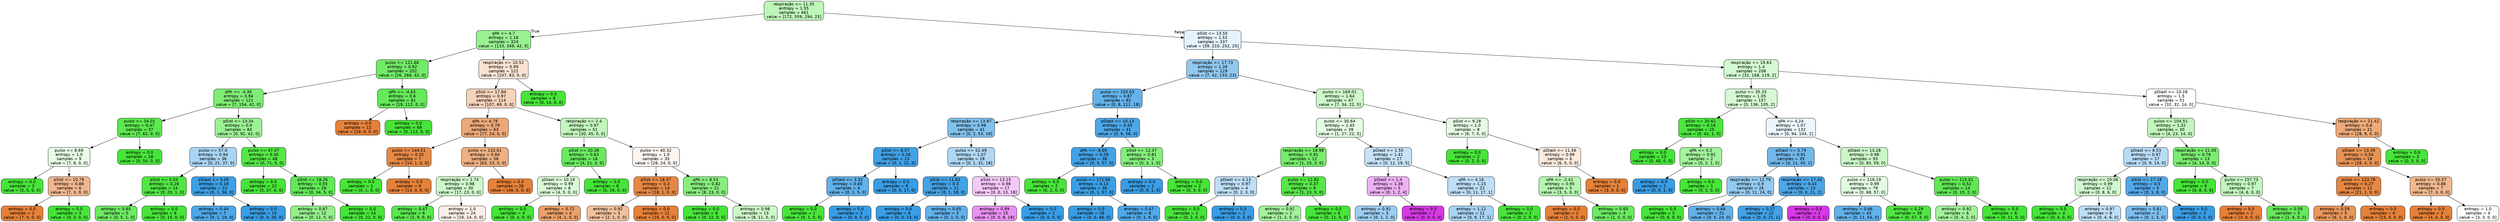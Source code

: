 digraph Tree {
node [shape=box, style="filled, rounded", color="black", fontname="helvetica"] ;
edge [fontname="helvetica"] ;
0 [label="respiração <= 11.35\nentropy = 1.55\nsamples = 661\nvalue = [172, 559, 294, 25]", fillcolor="#bff6ba"] ;
1 [label="qPA <= 4.7\nentropy = 1.18\nsamples = 324\nvalue = [133, 349, 42, 0]", fillcolor="#99f192"] ;
0 -> 1 [labeldistance=2.5, labelangle=45, headlabel="True"] ;
2 [label="pulso <= 121.66\nentropy = 0.92\nsamples = 202\nvalue = [26, 266, 42, 0]", fillcolor="#72eb67"] ;
1 -> 2 ;
3 [label="qPA <= -4.36\nentropy = 0.94\nsamples = 121\nvalue = [7, 154, 42, 0]", fillcolor="#7fed75"] ;
2 -> 3 ;
4 [label="pulso <= 34.01\nentropy = 0.47\nsamples = 37\nvalue = [7, 62, 0, 0]", fillcolor="#5ce84f"] ;
3 -> 4 ;
5 [label="pulso <= 8.69\nentropy = 1.0\nsamples = 9\nvalue = [7, 8, 0, 0]", fillcolor="#e8fce6"] ;
4 -> 5 ;
6 [label="entropy = 0.0\nsamples = 3\nvalue = [0, 5, 0, 0]", fillcolor="#47e539"] ;
5 -> 6 ;
7 [label="pSist <= 10.78\nentropy = 0.88\nsamples = 6\nvalue = [7, 3, 0, 0]", fillcolor="#f0b78e"] ;
5 -> 7 ;
8 [label="entropy = 0.0\nsamples = 3\nvalue = [7, 0, 0, 0]", fillcolor="#e58139"] ;
7 -> 8 ;
9 [label="entropy = 0.0\nsamples = 3\nvalue = [0, 3, 0, 0]", fillcolor="#47e539"] ;
7 -> 9 ;
10 [label="entropy = 0.0\nsamples = 28\nvalue = [0, 54, 0, 0]", fillcolor="#47e539"] ;
4 -> 10 ;
11 [label="pSist <= 13.34\nentropy = 0.9\nsamples = 84\nvalue = [0, 92, 42, 0]", fillcolor="#9bf193"] ;
3 -> 11 ;
12 [label="pulso <= 57.0\nentropy = 0.94\nsamples = 36\nvalue = [0, 21, 37, 0]", fillcolor="#a9d5f4"] ;
11 -> 12 ;
13 [label="pSist <= 5.03\nentropy = 0.28\nsamples = 14\nvalue = [0, 20, 1, 0]", fillcolor="#50e643"] ;
12 -> 13 ;
14 [label="entropy = 0.65\nsamples = 5\nvalue = [0, 5, 1, 0]", fillcolor="#6cea61"] ;
13 -> 14 ;
15 [label="entropy = 0.0\nsamples = 9\nvalue = [0, 15, 0, 0]", fillcolor="#47e539"] ;
13 -> 15 ;
16 [label="pDiast <= 5.05\nentropy = 0.18\nsamples = 22\nvalue = [0, 1, 36, 0]", fillcolor="#3ea0e6"] ;
12 -> 16 ;
17 [label="entropy = 0.44\nsamples = 7\nvalue = [0, 1, 10, 0]", fillcolor="#4da7e8"] ;
16 -> 17 ;
18 [label="entropy = 0.0\nsamples = 15\nvalue = [0, 0, 26, 0]", fillcolor="#399de5"] ;
16 -> 18 ;
19 [label="pulso <= 47.07\nentropy = 0.35\nsamples = 48\nvalue = [0, 71, 5, 0]", fillcolor="#54e747"] ;
11 -> 19 ;
20 [label="entropy = 0.0\nsamples = 22\nvalue = [0, 37, 0, 0]", fillcolor="#47e539"] ;
19 -> 20 ;
21 [label="pSist <= 18.26\nentropy = 0.55\nsamples = 26\nvalue = [0, 34, 5, 0]", fillcolor="#62e956"] ;
19 -> 21 ;
22 [label="entropy = 0.87\nsamples = 12\nvalue = [0, 12, 5, 0]", fillcolor="#94f08b"] ;
21 -> 22 ;
23 [label="entropy = 0.0\nsamples = 14\nvalue = [0, 22, 0, 0]", fillcolor="#47e539"] ;
21 -> 23 ;
24 [label="qPA <= -4.63\nentropy = 0.6\nsamples = 81\nvalue = [19, 112, 0, 0]", fillcolor="#66e95b"] ;
2 -> 24 ;
25 [label="entropy = 0.0\nsamples = 12\nvalue = [19, 0, 0, 0]", fillcolor="#e58139"] ;
24 -> 25 ;
26 [label="entropy = 0.0\nsamples = 69\nvalue = [0, 112, 0, 0]", fillcolor="#47e539"] ;
24 -> 26 ;
27 [label="respiração <= 10.52\nentropy = 0.99\nsamples = 122\nvalue = [107, 83, 0, 0]", fillcolor="#f9e3d3"] ;
1 -> 27 ;
28 [label="pSist <= 17.84\nentropy = 0.97\nsamples = 114\nvalue = [107, 69, 0, 0]", fillcolor="#f6d2b9"] ;
27 -> 28 ;
29 [label="qPA <= 4.79\nentropy = 0.79\nsamples = 63\nvalue = [77, 24, 0, 0]", fillcolor="#eda877"] ;
28 -> 29 ;
30 [label="pulso <= 144.51\nentropy = 0.35\nsamples = 7\nvalue = [14, 1, 0, 0]", fillcolor="#e78a47"] ;
29 -> 30 ;
31 [label="entropy = 0.0\nsamples = 1\nvalue = [0, 1, 0, 0]", fillcolor="#47e539"] ;
30 -> 31 ;
32 [label="entropy = 0.0\nsamples = 6\nvalue = [14, 0, 0, 0]", fillcolor="#e58139"] ;
30 -> 32 ;
33 [label="pulso <= 132.61\nentropy = 0.84\nsamples = 56\nvalue = [63, 23, 0, 0]", fillcolor="#eeaf81"] ;
29 -> 33 ;
34 [label="respiração <= 1.74\nentropy = 0.98\nsamples = 30\nvalue = [17, 23, 0, 0]", fillcolor="#cff8cb"] ;
33 -> 34 ;
35 [label="entropy = 0.47\nsamples = 6\nvalue = [1, 9, 0, 0]", fillcolor="#5be84f"] ;
34 -> 35 ;
36 [label="entropy = 1.0\nsamples = 24\nvalue = [16, 14, 0, 0]", fillcolor="#fcefe6"] ;
34 -> 36 ;
37 [label="entropy = 0.0\nsamples = 26\nvalue = [46, 0, 0, 0]", fillcolor="#e58139"] ;
33 -> 37 ;
38 [label="respiração <= 2.4\nentropy = 0.97\nsamples = 51\nvalue = [30, 45, 0, 0]", fillcolor="#c2f6bd"] ;
28 -> 38 ;
39 [label="pSist <= 20.38\nentropy = 0.63\nsamples = 16\nvalue = [4, 21, 0, 0]", fillcolor="#6aea5f"] ;
38 -> 39 ;
40 [label="pDiast <= 10.18\nentropy = 0.99\nsamples = 8\nvalue = [4, 5, 0, 0]", fillcolor="#dafad7"] ;
39 -> 40 ;
41 [label="entropy = 0.0\nsamples = 4\nvalue = [0, 4, 0, 0]", fillcolor="#47e539"] ;
40 -> 41 ;
42 [label="entropy = 0.72\nsamples = 4\nvalue = [4, 1, 0, 0]", fillcolor="#eca06a"] ;
40 -> 42 ;
43 [label="entropy = 0.0\nsamples = 8\nvalue = [0, 16, 0, 0]", fillcolor="#47e539"] ;
39 -> 43 ;
44 [label="pulso <= 40.32\nentropy = 1.0\nsamples = 35\nvalue = [26, 24, 0, 0]", fillcolor="#fdf5f0"] ;
38 -> 44 ;
45 [label="pSist <= 18.47\nentropy = 0.3\nsamples = 14\nvalue = [18, 1, 0, 0]", fillcolor="#e68844"] ;
44 -> 45 ;
46 [label="entropy = 0.92\nsamples = 3\nvalue = [2, 1, 0, 0]", fillcolor="#f2c09c"] ;
45 -> 46 ;
47 [label="entropy = 0.0\nsamples = 11\nvalue = [16, 0, 0, 0]", fillcolor="#e58139"] ;
45 -> 47 ;
48 [label="qPA <= 8.53\nentropy = 0.82\nsamples = 21\nvalue = [8, 23, 0, 0]", fillcolor="#87ee7e"] ;
44 -> 48 ;
49 [label="entropy = 0.0\nsamples = 8\nvalue = [0, 12, 0, 0]", fillcolor="#47e539"] ;
48 -> 49 ;
50 [label="entropy = 0.98\nsamples = 13\nvalue = [8, 11, 0, 0]", fillcolor="#cdf8c9"] ;
48 -> 50 ;
51 [label="entropy = 0.0\nsamples = 8\nvalue = [0, 14, 0, 0]", fillcolor="#47e539"] ;
27 -> 51 ;
52 [label="pSist <= 13.55\nentropy = 1.52\nsamples = 337\nvalue = [39, 210, 252, 25]", fillcolor="#e5f2fc"] ;
0 -> 52 [labeldistance=2.5, labelangle=-45, headlabel="False"] ;
53 [label="respiração <= 17.73\nentropy = 1.39\nsamples = 129\nvalue = [7, 42, 133, 23]", fillcolor="#90c8f0"] ;
52 -> 53 ;
54 [label="pulso <= 103.03\nentropy = 0.87\nsamples = 82\nvalue = [0, 8, 111, 18]", fillcolor="#64b2eb"] ;
53 -> 54 ;
55 [label="respiração <= 13.87\nentropy = 0.98\nsamples = 41\nvalue = [0, 2, 53, 18]", fillcolor="#81c1ee"] ;
54 -> 55 ;
56 [label="pSist <= 8.57\nentropy = 0.26\nsamples = 13\nvalue = [0, 1, 22, 0]", fillcolor="#42a1e6"] ;
55 -> 56 ;
57 [label="pDiast <= 3.32\nentropy = 0.65\nsamples = 4\nvalue = [0, 1, 5, 0]", fillcolor="#61b1ea"] ;
56 -> 57 ;
58 [label="entropy = 0.0\nsamples = 1\nvalue = [0, 1, 0, 0]", fillcolor="#47e539"] ;
57 -> 58 ;
59 [label="entropy = 0.0\nsamples = 3\nvalue = [0, 0, 5, 0]", fillcolor="#399de5"] ;
57 -> 59 ;
60 [label="entropy = 0.0\nsamples = 9\nvalue = [0, 0, 17, 0]", fillcolor="#399de5"] ;
56 -> 60 ;
61 [label="pulso <= 52.49\nentropy = 1.07\nsamples = 28\nvalue = [0, 1, 31, 18]", fillcolor="#afd7f4"] ;
55 -> 61 ;
62 [label="pSist <= 11.61\nentropy = 0.3\nsamples = 11\nvalue = [0, 1, 18, 0]", fillcolor="#44a2e6"] ;
61 -> 62 ;
63 [label="entropy = 0.0\nsamples = 8\nvalue = [0, 0, 13, 0]", fillcolor="#399de5"] ;
62 -> 63 ;
64 [label="entropy = 0.65\nsamples = 3\nvalue = [0, 1, 5, 0]", fillcolor="#61b1ea"] ;
62 -> 64 ;
65 [label="pSist <= 13.15\nentropy = 0.98\nsamples = 17\nvalue = [0, 0, 13, 18]", fillcolor="#f4c8f8"] ;
61 -> 65 ;
66 [label="entropy = 0.89\nsamples = 15\nvalue = [0, 0, 8, 18]", fillcolor="#e991f1"] ;
65 -> 66 ;
67 [label="entropy = 0.0\nsamples = 2\nvalue = [0, 0, 5, 0]", fillcolor="#399de5"] ;
65 -> 67 ;
68 [label="pDiast <= 10.13\nentropy = 0.45\nsamples = 41\nvalue = [0, 6, 58, 0]", fillcolor="#4da7e8"] ;
54 -> 68 ;
69 [label="qPA <= -8.69\nentropy = 0.29\nsamples = 38\nvalue = [0, 3, 57, 0]", fillcolor="#43a2e6"] ;
68 -> 69 ;
70 [label="entropy = 0.0\nsamples = 2\nvalue = [0, 2, 0, 0]", fillcolor="#47e539"] ;
69 -> 70 ;
71 [label="pulso <= 171.66\nentropy = 0.13\nsamples = 36\nvalue = [0, 1, 57, 0]", fillcolor="#3c9fe5"] ;
69 -> 71 ;
72 [label="entropy = 0.0\nsamples = 28\nvalue = [0, 0, 48, 0]", fillcolor="#399de5"] ;
71 -> 72 ;
73 [label="entropy = 0.47\nsamples = 8\nvalue = [0, 1, 9, 0]", fillcolor="#4fa8e8"] ;
71 -> 73 ;
74 [label="pSist <= 12.37\nentropy = 0.81\nsamples = 3\nvalue = [0, 3, 1, 0]", fillcolor="#84ee7b"] ;
68 -> 74 ;
75 [label="entropy = 0.0\nsamples = 1\nvalue = [0, 0, 1, 0]", fillcolor="#399de5"] ;
74 -> 75 ;
76 [label="entropy = 0.0\nsamples = 2\nvalue = [0, 3, 0, 0]", fillcolor="#47e539"] ;
74 -> 76 ;
77 [label="pulso <= 169.01\nentropy = 1.64\nsamples = 47\nvalue = [7, 34, 22, 5]", fillcolor="#cff8cb"] ;
53 -> 77 ;
78 [label="pulso <= 30.64\nentropy = 1.45\nsamples = 39\nvalue = [1, 27, 22, 5]", fillcolor="#e3fbe1"] ;
77 -> 78 ;
79 [label="respiração <= 18.98\nentropy = 0.91\nsamples = 12\nvalue = [1, 15, 3, 0]", fillcolor="#75ec6a"] ;
78 -> 79 ;
80 [label="pDiast <= 4.13\nentropy = 0.97\nsamples = 4\nvalue = [0, 2, 3, 0]", fillcolor="#bddef6"] ;
79 -> 80 ;
81 [label="entropy = 0.0\nsamples = 2\nvalue = [0, 2, 0, 0]", fillcolor="#47e539"] ;
80 -> 81 ;
82 [label="entropy = 0.0\nsamples = 2\nvalue = [0, 0, 3, 0]", fillcolor="#399de5"] ;
80 -> 82 ;
83 [label="pulso <= 12.82\nentropy = 0.37\nsamples = 8\nvalue = [1, 13, 0, 0]", fillcolor="#55e748"] ;
79 -> 83 ;
84 [label="entropy = 0.92\nsamples = 2\nvalue = [1, 2, 0, 0]", fillcolor="#a3f29c"] ;
83 -> 84 ;
85 [label="entropy = 0.0\nsamples = 6\nvalue = [0, 11, 0, 0]", fillcolor="#47e539"] ;
83 -> 85 ;
86 [label="pDiast <= 1.55\nentropy = 1.41\nsamples = 27\nvalue = [0, 12, 19, 5]", fillcolor="#c5e2f7"] ;
78 -> 86 ;
87 [label="pDiast <= 1.4\nentropy = 1.38\nsamples = 5\nvalue = [0, 1, 2, 4]", fillcolor="#efb0f5"] ;
86 -> 87 ;
88 [label="entropy = 0.92\nsamples = 3\nvalue = [0, 1, 2, 0]", fillcolor="#9ccef2"] ;
87 -> 88 ;
89 [label="entropy = 0.0\nsamples = 2\nvalue = [0, 0, 0, 4]", fillcolor="#d739e5"] ;
87 -> 89 ;
90 [label="qPA <= 4.16\nentropy = 1.15\nsamples = 22\nvalue = [0, 11, 17, 1]", fillcolor="#bddef6"] ;
86 -> 90 ;
91 [label="entropy = 1.12\nsamples = 21\nvalue = [0, 9, 17, 1]", fillcolor="#a7d3f3"] ;
90 -> 91 ;
92 [label="entropy = 0.0\nsamples = 1\nvalue = [0, 2, 0, 0]", fillcolor="#47e539"] ;
90 -> 92 ;
93 [label="pSist <= 9.28\nentropy = 1.0\nsamples = 8\nvalue = [6, 7, 0, 0]", fillcolor="#e5fbe3"] ;
77 -> 93 ;
94 [label="entropy = 0.0\nsamples = 2\nvalue = [0, 2, 0, 0]", fillcolor="#47e539"] ;
93 -> 94 ;
95 [label="pDiast <= 11.56\nentropy = 0.99\nsamples = 6\nvalue = [6, 5, 0, 0]", fillcolor="#fbeade"] ;
93 -> 95 ;
96 [label="qPA <= -2.41\nentropy = 0.95\nsamples = 5\nvalue = [3, 5, 0, 0]", fillcolor="#b5f5b0"] ;
95 -> 96 ;
97 [label="entropy = 0.0\nsamples = 1\nvalue = [2, 0, 0, 0]", fillcolor="#e58139"] ;
96 -> 97 ;
98 [label="entropy = 0.65\nsamples = 4\nvalue = [1, 5, 0, 0]", fillcolor="#6cea61"] ;
96 -> 98 ;
99 [label="entropy = 0.0\nsamples = 1\nvalue = [3, 0, 0, 0]", fillcolor="#e58139"] ;
95 -> 99 ;
100 [label="respiração <= 19.63\nentropy = 1.4\nsamples = 208\nvalue = [32, 168, 119, 2]", fillcolor="#d2f9cf"] ;
52 -> 100 ;
101 [label="pulso <= 35.33\nentropy = 1.05\nsamples = 157\nvalue = [0, 136, 105, 2]", fillcolor="#d6f9d3"] ;
100 -> 101 ;
102 [label="pSist <= 20.61\nentropy = 0.16\nsamples = 25\nvalue = [0, 42, 1, 0]", fillcolor="#4be63e"] ;
101 -> 102 ;
103 [label="entropy = 0.0\nsamples = 23\nvalue = [0, 40, 0, 0]", fillcolor="#47e539"] ;
102 -> 103 ;
104 [label="qPA <= 0.2\nentropy = 0.92\nsamples = 2\nvalue = [0, 2, 1, 0]", fillcolor="#a3f29c"] ;
102 -> 104 ;
105 [label="entropy = 0.0\nsamples = 1\nvalue = [0, 0, 1, 0]", fillcolor="#399de5"] ;
104 -> 105 ;
106 [label="entropy = 0.0\nsamples = 1\nvalue = [0, 2, 0, 0]", fillcolor="#47e539"] ;
104 -> 106 ;
107 [label="qPA <= 4.24\nentropy = 1.07\nsamples = 132\nvalue = [0, 94, 104, 2]", fillcolor="#ecf6fd"] ;
101 -> 107 ;
108 [label="pDiast <= 3.79\nentropy = 0.91\nsamples = 39\nvalue = [0, 11, 45, 2]", fillcolor="#70b8ec"] ;
107 -> 108 ;
109 [label="respiração <= 12.79\nentropy = 0.9\nsamples = 26\nvalue = [0, 11, 24, 0]", fillcolor="#94caf1"] ;
108 -> 109 ;
110 [label="entropy = 0.0\nsamples = 5\nvalue = [0, 6, 0, 0]", fillcolor="#47e539"] ;
109 -> 110 ;
111 [label="entropy = 0.66\nsamples = 21\nvalue = [0, 5, 24, 0]", fillcolor="#62b1ea"] ;
109 -> 111 ;
112 [label="respiração <= 17.42\nentropy = 0.43\nsamples = 13\nvalue = [0, 0, 21, 2]", fillcolor="#4ca6e7"] ;
108 -> 112 ;
113 [label="entropy = 0.27\nsamples = 12\nvalue = [0, 0, 21, 1]", fillcolor="#42a2e6"] ;
112 -> 113 ;
114 [label="entropy = 0.0\nsamples = 1\nvalue = [0, 0, 0, 1]", fillcolor="#d739e5"] ;
112 -> 114 ;
115 [label="pDiast <= 13.28\nentropy = 0.98\nsamples = 93\nvalue = [0, 83, 59, 0]", fillcolor="#caf7c6"] ;
107 -> 115 ;
116 [label="pulso <= 116.19\nentropy = 0.99\nsamples = 79\nvalue = [0, 68, 57, 0]", fillcolor="#e1fbdf"] ;
115 -> 116 ;
117 [label="entropy = 0.66\nsamples = 43\nvalue = [0, 11, 54, 0]", fillcolor="#61b1ea"] ;
116 -> 117 ;
118 [label="entropy = 0.29\nsamples = 36\nvalue = [0, 57, 3, 0]", fillcolor="#51e643"] ;
116 -> 118 ;
119 [label="pulso <= 115.01\nentropy = 0.52\nsamples = 14\nvalue = [0, 15, 2, 0]", fillcolor="#60e853"] ;
115 -> 119 ;
120 [label="entropy = 0.92\nsamples = 6\nvalue = [0, 4, 2, 0]", fillcolor="#a3f29c"] ;
119 -> 120 ;
121 [label="entropy = 0.0\nsamples = 8\nvalue = [0, 11, 0, 0]", fillcolor="#47e539"] ;
119 -> 121 ;
122 [label="pDiast <= 10.28\nentropy = 1.5\nsamples = 51\nvalue = [32, 32, 14, 0]", fillcolor="#ffffff"] ;
100 -> 122 ;
123 [label="pulso <= 104.51\nentropy = 1.32\nsamples = 30\nvalue = [4, 23, 14, 0]", fillcolor="#c2f6bd"] ;
122 -> 123 ;
124 [label="pDiast <= 8.53\nentropy = 0.97\nsamples = 17\nvalue = [0, 9, 14, 0]", fillcolor="#b8dcf6"] ;
123 -> 124 ;
125 [label="respiração <= 20.06\nentropy = 0.99\nsamples = 12\nvalue = [0, 8, 6, 0]", fillcolor="#d1f8ce"] ;
124 -> 125 ;
126 [label="entropy = 0.0\nsamples = 4\nvalue = [0, 4, 0, 0]", fillcolor="#47e539"] ;
125 -> 126 ;
127 [label="entropy = 0.97\nsamples = 8\nvalue = [0, 4, 6, 0]", fillcolor="#bddef6"] ;
125 -> 127 ;
128 [label="pSist <= 17.18\nentropy = 0.5\nsamples = 5\nvalue = [0, 1, 8, 0]", fillcolor="#52a9e8"] ;
124 -> 128 ;
129 [label="entropy = 0.81\nsamples = 2\nvalue = [0, 1, 3, 0]", fillcolor="#7bbeee"] ;
128 -> 129 ;
130 [label="entropy = 0.0\nsamples = 3\nvalue = [0, 0, 5, 0]", fillcolor="#399de5"] ;
128 -> 130 ;
131 [label="respiração <= 21.05\nentropy = 0.76\nsamples = 13\nvalue = [4, 14, 0, 0]", fillcolor="#7cec72"] ;
123 -> 131 ;
132 [label="entropy = 0.0\nsamples = 6\nvalue = [0, 8, 0, 0]", fillcolor="#47e539"] ;
131 -> 132 ;
133 [label="pulso <= 157.73\nentropy = 0.97\nsamples = 7\nvalue = [4, 6, 0, 0]", fillcolor="#c2f6bd"] ;
131 -> 133 ;
134 [label="entropy = 0.0\nsamples = 2\nvalue = [3, 0, 0, 0]", fillcolor="#e58139"] ;
133 -> 134 ;
135 [label="entropy = 0.59\nsamples = 5\nvalue = [1, 6, 0, 0]", fillcolor="#66e95a"] ;
133 -> 135 ;
136 [label="respiração <= 21.42\nentropy = 0.8\nsamples = 21\nvalue = [28, 9, 0, 0]", fillcolor="#edaa79"] ;
122 -> 136 ;
137 [label="pDiast <= 13.39\nentropy = 0.54\nsamples = 18\nvalue = [28, 4, 0, 0]", fillcolor="#e99355"] ;
136 -> 137 ;
138 [label="pulso <= 123.78\nentropy = 0.27\nsamples = 11\nvalue = [21, 1, 0, 0]", fillcolor="#e68742"] ;
137 -> 138 ;
139 [label="entropy = 0.59\nsamples = 5\nvalue = [6, 1, 0, 0]", fillcolor="#e9965a"] ;
138 -> 139 ;
140 [label="entropy = 0.0\nsamples = 6\nvalue = [15, 0, 0, 0]", fillcolor="#e58139"] ;
138 -> 140 ;
141 [label="pulso <= 35.57\nentropy = 0.88\nsamples = 7\nvalue = [7, 3, 0, 0]", fillcolor="#f0b78e"] ;
137 -> 141 ;
142 [label="entropy = 0.0\nsamples = 3\nvalue = [4, 0, 0, 0]", fillcolor="#e58139"] ;
141 -> 142 ;
143 [label="entropy = 1.0\nsamples = 4\nvalue = [3, 3, 0, 0]", fillcolor="#ffffff"] ;
141 -> 143 ;
144 [label="entropy = 0.0\nsamples = 3\nvalue = [0, 5, 0, 0]", fillcolor="#47e539"] ;
136 -> 144 ;
}